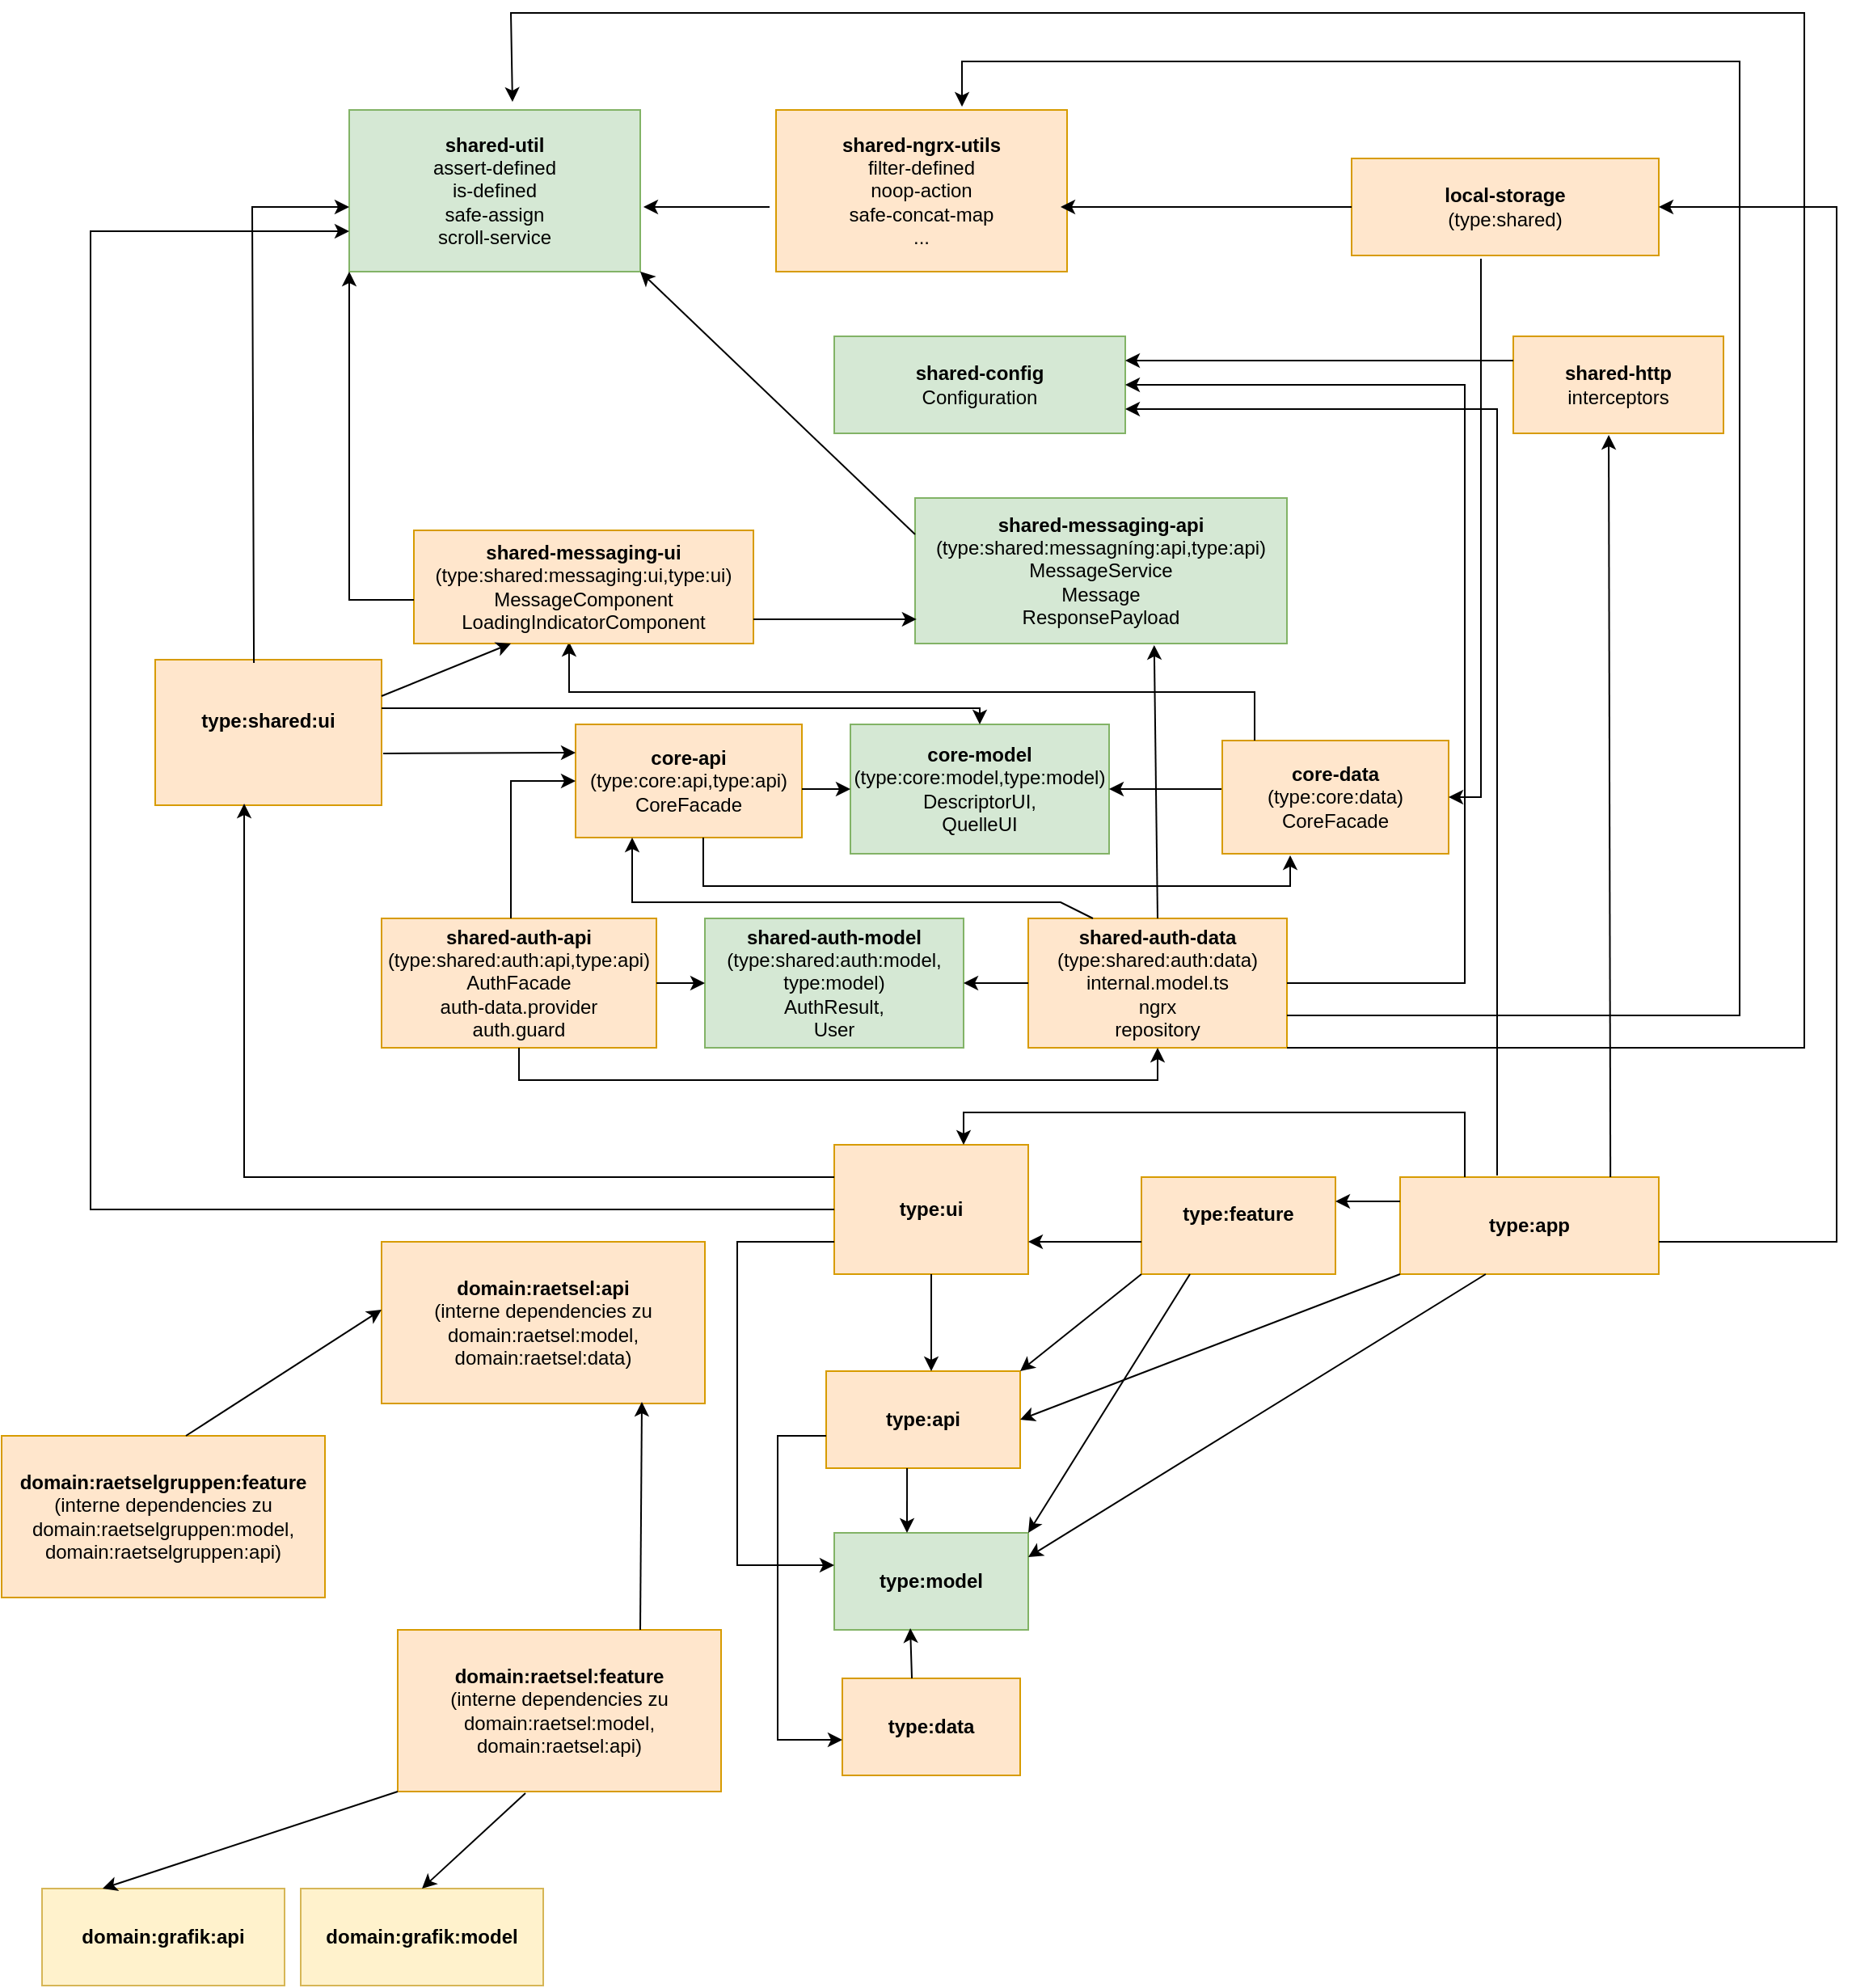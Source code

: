 <mxfile version="20.2.8" type="device"><diagram id="S5bzlISrV98kfpMs05WD" name="Seite-1"><mxGraphModel dx="1822" dy="1278" grid="1" gridSize="10" guides="1" tooltips="1" connect="1" arrows="1" fold="1" page="0" pageScale="1" pageWidth="827" pageHeight="1169" math="0" shadow="0"><root><mxCell id="0"/><mxCell id="1" parent="0"/><mxCell id="IZ4Qalh-q-cCPiJiUEL_-2" value="&lt;b&gt;shared-util&lt;/b&gt;&lt;br&gt;assert-defined&lt;br&gt;is-defined&lt;br&gt;safe-assign&lt;br&gt;scroll-service" style="rounded=0;whiteSpace=wrap;html=1;fillColor=#d5e8d4;strokeColor=#82b366;" parent="1" vertex="1"><mxGeometry x="60" y="60" width="180" height="100" as="geometry"/></mxCell><mxCell id="IZ4Qalh-q-cCPiJiUEL_-3" value="&lt;b&gt;shared-ngrx-utils&lt;/b&gt;&lt;br&gt;filter-defined&lt;br&gt;noop-action&lt;br&gt;safe-concat-map&lt;br&gt;..." style="rounded=0;whiteSpace=wrap;html=1;fillColor=#ffe6cc;strokeColor=#d79b00;" parent="1" vertex="1"><mxGeometry x="324" y="60" width="180" height="100" as="geometry"/></mxCell><mxCell id="IZ4Qalh-q-cCPiJiUEL_-4" value="&lt;b&gt;shared-http&lt;/b&gt;&lt;br&gt;interceptors&lt;br&gt;" style="rounded=0;whiteSpace=wrap;html=1;fillColor=#ffe6cc;strokeColor=#d79b00;" parent="1" vertex="1"><mxGeometry x="780" y="200" width="130" height="60" as="geometry"/></mxCell><mxCell id="IZ4Qalh-q-cCPiJiUEL_-5" value="&lt;b&gt;shared-config&lt;/b&gt;&lt;br&gt;Configuration" style="rounded=0;whiteSpace=wrap;html=1;fillColor=#d5e8d4;strokeColor=#82b366;" parent="1" vertex="1"><mxGeometry x="360" y="200" width="180" height="60" as="geometry"/></mxCell><mxCell id="IZ4Qalh-q-cCPiJiUEL_-9" value="&lt;b&gt;shared-messaging-api&lt;/b&gt;&lt;br&gt;(type:shared:messagníng:api,type:api)&lt;br&gt;MessageService&lt;br&gt;Message&lt;br&gt;ResponsePayload" style="rounded=0;whiteSpace=wrap;html=1;fillColor=#d5e8d4;strokeColor=#82b366;" parent="1" vertex="1"><mxGeometry x="410" y="300" width="230" height="90" as="geometry"/></mxCell><mxCell id="IZ4Qalh-q-cCPiJiUEL_-16" value="&lt;b&gt;shared-auth-model&lt;br&gt;&lt;/b&gt;(type:shared:auth:model,&lt;br&gt;type:model)&lt;br&gt;AuthResult,&lt;br&gt;User" style="rounded=0;whiteSpace=wrap;html=1;fillColor=#d5e8d4;strokeColor=#82b366;" parent="1" vertex="1"><mxGeometry x="280" y="560" width="160" height="80" as="geometry"/></mxCell><mxCell id="IZ4Qalh-q-cCPiJiUEL_-17" value="&lt;b&gt;shared-auth-api&lt;br&gt;&lt;/b&gt;(type:shared:auth:api,type:api)&lt;br&gt;AuthFacade&lt;br&gt;auth-data.provider&lt;br&gt;auth.guard" style="rounded=0;whiteSpace=wrap;html=1;fillColor=#ffe6cc;strokeColor=#d79b00;" parent="1" vertex="1"><mxGeometry x="80" y="560" width="170" height="80" as="geometry"/></mxCell><mxCell id="IZ4Qalh-q-cCPiJiUEL_-18" value="&lt;b&gt;shared-auth-data&lt;br&gt;&lt;/b&gt;(type:shared:auth:data)&lt;br&gt;internal.model.ts&lt;br&gt;ngrx&lt;br&gt;repository" style="rounded=0;whiteSpace=wrap;html=1;fillColor=#ffe6cc;strokeColor=#d79b00;" parent="1" vertex="1"><mxGeometry x="480" y="560" width="160" height="80" as="geometry"/></mxCell><mxCell id="IZ4Qalh-q-cCPiJiUEL_-29" value="&lt;b&gt;type:app&lt;/b&gt;" style="rounded=0;whiteSpace=wrap;html=1;fillColor=#ffe6cc;strokeColor=#d79b00;" parent="1" vertex="1"><mxGeometry x="710" y="720" width="160" height="60" as="geometry"/></mxCell><mxCell id="IZ4Qalh-q-cCPiJiUEL_-30" value="&lt;b&gt;type:feature&lt;br&gt;&lt;/b&gt;&lt;b&gt;&lt;br&gt;&lt;/b&gt;" style="rounded=0;whiteSpace=wrap;html=1;fillColor=#ffe6cc;strokeColor=#d79b00;" parent="1" vertex="1"><mxGeometry x="550" y="720" width="120" height="60" as="geometry"/></mxCell><mxCell id="IZ4Qalh-q-cCPiJiUEL_-35" value="&lt;b&gt;type:model&lt;/b&gt;" style="rounded=0;whiteSpace=wrap;html=1;fillColor=#d5e8d4;strokeColor=#82b366;" parent="1" vertex="1"><mxGeometry x="360" y="940" width="120" height="60" as="geometry"/></mxCell><mxCell id="IZ4Qalh-q-cCPiJiUEL_-36" value="&lt;b&gt;type:api&lt;/b&gt;" style="rounded=0;whiteSpace=wrap;html=1;fillColor=#ffe6cc;strokeColor=#d79b00;" parent="1" vertex="1"><mxGeometry x="355" y="840" width="120" height="60" as="geometry"/></mxCell><mxCell id="IZ4Qalh-q-cCPiJiUEL_-37" value="&lt;b&gt;type:ui&lt;/b&gt;" style="rounded=0;whiteSpace=wrap;html=1;fillColor=#ffe6cc;strokeColor=#d79b00;" parent="1" vertex="1"><mxGeometry x="360" y="700" width="120" height="80" as="geometry"/></mxCell><mxCell id="IZ4Qalh-q-cCPiJiUEL_-49" value="" style="endArrow=classic;html=1;rounded=0;entryX=1.011;entryY=0.6;entryDx=0;entryDy=0;entryPerimeter=0;" parent="1" target="IZ4Qalh-q-cCPiJiUEL_-2" edge="1"><mxGeometry width="50" height="50" relative="1" as="geometry"><mxPoint x="320" y="120" as="sourcePoint"/><mxPoint x="440" y="340" as="targetPoint"/></mxGeometry></mxCell><mxCell id="58P3tO5-Mufmt5df8jN--4" value="&lt;b&gt;core-model&lt;br&gt;&lt;/b&gt;(type:core:model,type:model)&lt;br&gt;DescriptorUI,&lt;br&gt;QuelleUI" style="rounded=0;whiteSpace=wrap;html=1;fillColor=#d5e8d4;strokeColor=#82b366;" parent="1" vertex="1"><mxGeometry x="370" y="440" width="160" height="80" as="geometry"/></mxCell><mxCell id="58P3tO5-Mufmt5df8jN--5" value="&lt;b&gt;core-api&lt;br&gt;&lt;/b&gt;(type:core:api,type:api)&lt;br&gt;CoreFacade" style="rounded=0;whiteSpace=wrap;html=1;fillColor=#ffe6cc;strokeColor=#d79b00;" parent="1" vertex="1"><mxGeometry x="200" y="440" width="140" height="70" as="geometry"/></mxCell><mxCell id="58P3tO5-Mufmt5df8jN--6" value="" style="endArrow=classic;html=1;rounded=0;" parent="1" edge="1"><mxGeometry width="50" height="50" relative="1" as="geometry"><mxPoint x="600" y="480" as="sourcePoint"/><mxPoint x="530" y="480" as="targetPoint"/></mxGeometry></mxCell><mxCell id="58P3tO5-Mufmt5df8jN--9" value="&lt;b&gt;type:data&lt;/b&gt;" style="rounded=0;whiteSpace=wrap;html=1;fillColor=#ffe6cc;strokeColor=#d79b00;" parent="1" vertex="1"><mxGeometry x="365" y="1030" width="110" height="60" as="geometry"/></mxCell><mxCell id="UGQCWqQc2iXwj7bas_la-1" value="&lt;b&gt;core-data&lt;br&gt;&lt;/b&gt;(type:core:data)&lt;br&gt;CoreFacade" style="rounded=0;whiteSpace=wrap;html=1;fillColor=#ffe6cc;strokeColor=#d79b00;" parent="1" vertex="1"><mxGeometry x="600" y="450" width="140" height="70" as="geometry"/></mxCell><mxCell id="UGQCWqQc2iXwj7bas_la-2" value="" style="endArrow=classic;html=1;rounded=0;exitX=0.143;exitY=0;exitDx=0;exitDy=0;exitPerimeter=0;entryX=0.457;entryY=0.986;entryDx=0;entryDy=0;entryPerimeter=0;" parent="1" source="UGQCWqQc2iXwj7bas_la-1" target="IZ4Qalh-q-cCPiJiUEL_-10" edge="1"><mxGeometry width="50" height="50" relative="1" as="geometry"><mxPoint x="390" y="600" as="sourcePoint"/><mxPoint x="200" y="400" as="targetPoint"/><Array as="points"><mxPoint x="620" y="420"/><mxPoint x="196" y="420"/></Array></mxGeometry></mxCell><mxCell id="UGQCWqQc2iXwj7bas_la-6" value="&lt;b&gt;local-storage&lt;/b&gt;&lt;br&gt;(type:shared)" style="rounded=0;whiteSpace=wrap;html=1;fillColor=#ffe6cc;strokeColor=#d79b00;" parent="1" vertex="1"><mxGeometry x="680" y="90" width="190" height="60" as="geometry"/></mxCell><mxCell id="UGQCWqQc2iXwj7bas_la-9" value="" style="endArrow=classic;html=1;rounded=0;" parent="1" target="58P3tO5-Mufmt5df8jN--4" edge="1"><mxGeometry width="50" height="50" relative="1" as="geometry"><mxPoint x="340" y="480" as="sourcePoint"/><mxPoint x="440" y="450" as="targetPoint"/></mxGeometry></mxCell><mxCell id="IZ4Qalh-q-cCPiJiUEL_-10" value="&lt;b&gt;shared-messaging-ui&lt;br&gt;&lt;/b&gt;(type:shared:messaging:ui,type:ui)&lt;br&gt;MessageComponent&lt;br&gt;LoadingIndicatorComponent" style="rounded=0;whiteSpace=wrap;html=1;fillColor=#ffe6cc;strokeColor=#d79b00;" parent="1" vertex="1"><mxGeometry x="100" y="320" width="210" height="70" as="geometry"/></mxCell><mxCell id="UGQCWqQc2iXwj7bas_la-12" value="" style="endArrow=classic;html=1;rounded=0;exitX=0.564;exitY=1;exitDx=0;exitDy=0;exitPerimeter=0;entryX=0.3;entryY=1.014;entryDx=0;entryDy=0;entryPerimeter=0;" parent="1" source="58P3tO5-Mufmt5df8jN--5" target="UGQCWqQc2iXwj7bas_la-1" edge="1"><mxGeometry width="50" height="50" relative="1" as="geometry"><mxPoint x="390" y="500" as="sourcePoint"/><mxPoint x="440" y="450" as="targetPoint"/><Array as="points"><mxPoint x="279" y="540"/><mxPoint x="642" y="540"/></Array></mxGeometry></mxCell><mxCell id="UGQCWqQc2iXwj7bas_la-13" value="" style="endArrow=classic;html=1;rounded=0;exitX=0;exitY=0.5;exitDx=0;exitDy=0;" parent="1" source="UGQCWqQc2iXwj7bas_la-6" edge="1"><mxGeometry width="50" height="50" relative="1" as="geometry"><mxPoint x="390" y="500" as="sourcePoint"/><mxPoint x="500" y="120" as="targetPoint"/></mxGeometry></mxCell><mxCell id="UGQCWqQc2iXwj7bas_la-14" value="" style="endArrow=classic;html=1;rounded=0;entryX=1;entryY=0.5;entryDx=0;entryDy=0;exitX=0.421;exitY=1.033;exitDx=0;exitDy=0;exitPerimeter=0;" parent="1" source="UGQCWqQc2iXwj7bas_la-6" target="UGQCWqQc2iXwj7bas_la-1" edge="1"><mxGeometry width="50" height="50" relative="1" as="geometry"><mxPoint x="720" y="150" as="sourcePoint"/><mxPoint x="440" y="450" as="targetPoint"/><Array as="points"><mxPoint x="760" y="485"/></Array></mxGeometry></mxCell><mxCell id="UGQCWqQc2iXwj7bas_la-15" value="" style="endArrow=classic;html=1;rounded=0;exitX=1;exitY=0.5;exitDx=0;exitDy=0;" parent="1" source="IZ4Qalh-q-cCPiJiUEL_-17" target="IZ4Qalh-q-cCPiJiUEL_-16" edge="1"><mxGeometry width="50" height="50" relative="1" as="geometry"><mxPoint x="390" y="500" as="sourcePoint"/><mxPoint x="440" y="450" as="targetPoint"/></mxGeometry></mxCell><mxCell id="UGQCWqQc2iXwj7bas_la-16" value="" style="endArrow=classic;html=1;rounded=0;exitX=0;exitY=0.5;exitDx=0;exitDy=0;entryX=1;entryY=0.5;entryDx=0;entryDy=0;" parent="1" source="IZ4Qalh-q-cCPiJiUEL_-18" target="IZ4Qalh-q-cCPiJiUEL_-16" edge="1"><mxGeometry width="50" height="50" relative="1" as="geometry"><mxPoint x="390" y="500" as="sourcePoint"/><mxPoint x="440" y="450" as="targetPoint"/></mxGeometry></mxCell><mxCell id="UGQCWqQc2iXwj7bas_la-17" value="" style="endArrow=classic;html=1;rounded=0;exitX=0.5;exitY=1;exitDx=0;exitDy=0;entryX=0.5;entryY=1;entryDx=0;entryDy=0;" parent="1" source="IZ4Qalh-q-cCPiJiUEL_-17" target="IZ4Qalh-q-cCPiJiUEL_-18" edge="1"><mxGeometry width="50" height="50" relative="1" as="geometry"><mxPoint x="390" y="500" as="sourcePoint"/><mxPoint x="440" y="450" as="targetPoint"/><Array as="points"><mxPoint x="165" y="660"/><mxPoint x="560" y="660"/></Array></mxGeometry></mxCell><mxCell id="UGQCWqQc2iXwj7bas_la-18" value="" style="endArrow=classic;html=1;rounded=0;entryX=0;entryY=0.5;entryDx=0;entryDy=0;" parent="1" target="58P3tO5-Mufmt5df8jN--5" edge="1"><mxGeometry width="50" height="50" relative="1" as="geometry"><mxPoint x="160" y="560" as="sourcePoint"/><mxPoint x="440" y="450" as="targetPoint"/><Array as="points"><mxPoint x="160" y="475"/></Array></mxGeometry></mxCell><mxCell id="UGQCWqQc2iXwj7bas_la-19" value="" style="endArrow=classic;html=1;rounded=0;exitX=0.5;exitY=0;exitDx=0;exitDy=0;entryX=0.643;entryY=1.011;entryDx=0;entryDy=0;entryPerimeter=0;" parent="1" source="IZ4Qalh-q-cCPiJiUEL_-18" target="IZ4Qalh-q-cCPiJiUEL_-9" edge="1"><mxGeometry width="50" height="50" relative="1" as="geometry"><mxPoint x="390" y="500" as="sourcePoint"/><mxPoint x="440" y="450" as="targetPoint"/></mxGeometry></mxCell><mxCell id="UGQCWqQc2iXwj7bas_la-20" value="" style="endArrow=classic;html=1;rounded=0;exitX=0;exitY=0.25;exitDx=0;exitDy=0;entryX=1;entryY=1;entryDx=0;entryDy=0;" parent="1" source="IZ4Qalh-q-cCPiJiUEL_-9" target="IZ4Qalh-q-cCPiJiUEL_-2" edge="1"><mxGeometry width="50" height="50" relative="1" as="geometry"><mxPoint x="390" y="440" as="sourcePoint"/><mxPoint x="440" y="390" as="targetPoint"/></mxGeometry></mxCell><mxCell id="UGQCWqQc2iXwj7bas_la-21" value="" style="endArrow=classic;html=1;rounded=0;exitX=1;exitY=0.5;exitDx=0;exitDy=0;entryX=1;entryY=0.5;entryDx=0;entryDy=0;" parent="1" source="IZ4Qalh-q-cCPiJiUEL_-18" target="IZ4Qalh-q-cCPiJiUEL_-5" edge="1"><mxGeometry width="50" height="50" relative="1" as="geometry"><mxPoint x="390" y="440" as="sourcePoint"/><mxPoint x="440" y="390" as="targetPoint"/><Array as="points"><mxPoint x="750" y="600"/><mxPoint x="750" y="230"/></Array></mxGeometry></mxCell><mxCell id="UGQCWqQc2iXwj7bas_la-22" value="" style="endArrow=classic;html=1;rounded=0;exitX=1;exitY=0.75;exitDx=0;exitDy=0;entryX=0.639;entryY=-0.02;entryDx=0;entryDy=0;entryPerimeter=0;" parent="1" source="IZ4Qalh-q-cCPiJiUEL_-18" target="IZ4Qalh-q-cCPiJiUEL_-3" edge="1"><mxGeometry width="50" height="50" relative="1" as="geometry"><mxPoint x="390" y="440" as="sourcePoint"/><mxPoint x="440" y="390" as="targetPoint"/><Array as="points"><mxPoint x="920" y="620"/><mxPoint x="920" y="30"/><mxPoint x="439" y="30"/></Array></mxGeometry></mxCell><mxCell id="UGQCWqQc2iXwj7bas_la-23" value="" style="endArrow=classic;html=1;rounded=0;exitX=1;exitY=1;exitDx=0;exitDy=0;entryX=0.561;entryY=-0.05;entryDx=0;entryDy=0;entryPerimeter=0;" parent="1" source="IZ4Qalh-q-cCPiJiUEL_-18" target="IZ4Qalh-q-cCPiJiUEL_-2" edge="1"><mxGeometry width="50" height="50" relative="1" as="geometry"><mxPoint x="390" y="440" as="sourcePoint"/><mxPoint x="440" y="390" as="targetPoint"/><Array as="points"><mxPoint x="960" y="640"/><mxPoint x="960"/><mxPoint x="160"/></Array></mxGeometry></mxCell><mxCell id="UGQCWqQc2iXwj7bas_la-25" value="" style="endArrow=classic;html=1;rounded=0;exitX=0.25;exitY=0;exitDx=0;exitDy=0;entryX=0.25;entryY=1;entryDx=0;entryDy=0;" parent="1" source="IZ4Qalh-q-cCPiJiUEL_-18" target="58P3tO5-Mufmt5df8jN--5" edge="1"><mxGeometry width="50" height="50" relative="1" as="geometry"><mxPoint x="390" y="440" as="sourcePoint"/><mxPoint x="440" y="390" as="targetPoint"/><Array as="points"><mxPoint x="500" y="550"/><mxPoint x="235" y="550"/></Array></mxGeometry></mxCell><mxCell id="UGQCWqQc2iXwj7bas_la-28" value="" style="endArrow=classic;html=1;rounded=0;entryX=0.004;entryY=0.833;entryDx=0;entryDy=0;entryPerimeter=0;" parent="1" target="IZ4Qalh-q-cCPiJiUEL_-9" edge="1"><mxGeometry width="50" height="50" relative="1" as="geometry"><mxPoint x="310" y="375" as="sourcePoint"/><mxPoint x="440" y="390" as="targetPoint"/></mxGeometry></mxCell><mxCell id="UGQCWqQc2iXwj7bas_la-29" value="" style="endArrow=classic;html=1;rounded=0;entryX=0;entryY=1;entryDx=0;entryDy=0;exitX=0;exitY=0.614;exitDx=0;exitDy=0;exitPerimeter=0;" parent="1" source="IZ4Qalh-q-cCPiJiUEL_-10" target="IZ4Qalh-q-cCPiJiUEL_-2" edge="1"><mxGeometry width="50" height="50" relative="1" as="geometry"><mxPoint x="100" y="360" as="sourcePoint"/><mxPoint x="440" y="390" as="targetPoint"/><Array as="points"><mxPoint x="60" y="363"/></Array></mxGeometry></mxCell><mxCell id="UGQCWqQc2iXwj7bas_la-31" value="" style="endArrow=classic;html=1;rounded=0;exitX=0;exitY=0.25;exitDx=0;exitDy=0;entryX=1;entryY=0.25;entryDx=0;entryDy=0;" parent="1" source="IZ4Qalh-q-cCPiJiUEL_-4" target="IZ4Qalh-q-cCPiJiUEL_-5" edge="1"><mxGeometry width="50" height="50" relative="1" as="geometry"><mxPoint x="390" y="360" as="sourcePoint"/><mxPoint x="440" y="310" as="targetPoint"/></mxGeometry></mxCell><mxCell id="UGQCWqQc2iXwj7bas_la-32" value="" style="endArrow=classic;html=1;rounded=0;entryX=1;entryY=0.75;entryDx=0;entryDy=0;" parent="1" target="IZ4Qalh-q-cCPiJiUEL_-5" edge="1"><mxGeometry width="50" height="50" relative="1" as="geometry"><mxPoint x="770" y="719" as="sourcePoint"/><mxPoint x="440" y="470" as="targetPoint"/><Array as="points"><mxPoint x="770" y="245"/></Array></mxGeometry></mxCell><mxCell id="UGQCWqQc2iXwj7bas_la-33" value="" style="endArrow=classic;html=1;rounded=0;entryX=1;entryY=0.5;entryDx=0;entryDy=0;" parent="1" target="UGQCWqQc2iXwj7bas_la-6" edge="1"><mxGeometry width="50" height="50" relative="1" as="geometry"><mxPoint x="870" y="760" as="sourcePoint"/><mxPoint x="440" y="470" as="targetPoint"/><Array as="points"><mxPoint x="980" y="760"/><mxPoint x="980" y="120"/></Array></mxGeometry></mxCell><mxCell id="UGQCWqQc2iXwj7bas_la-34" value="" style="endArrow=classic;html=1;rounded=0;entryX=0.454;entryY=1.017;entryDx=0;entryDy=0;exitX=0.813;exitY=0;exitDx=0;exitDy=0;exitPerimeter=0;entryPerimeter=0;" parent="1" source="IZ4Qalh-q-cCPiJiUEL_-29" target="IZ4Qalh-q-cCPiJiUEL_-4" edge="1"><mxGeometry width="50" height="50" relative="1" as="geometry"><mxPoint x="840" y="720" as="sourcePoint"/><mxPoint x="440" y="470" as="targetPoint"/></mxGeometry></mxCell><mxCell id="UGQCWqQc2iXwj7bas_la-35" value="" style="endArrow=classic;html=1;rounded=0;exitX=0.391;exitY=0;exitDx=0;exitDy=0;exitPerimeter=0;entryX=0.392;entryY=0.983;entryDx=0;entryDy=0;entryPerimeter=0;" parent="1" source="58P3tO5-Mufmt5df8jN--9" target="IZ4Qalh-q-cCPiJiUEL_-35" edge="1"><mxGeometry width="50" height="50" relative="1" as="geometry"><mxPoint x="405" y="1020" as="sourcePoint"/><mxPoint x="365" y="780" as="targetPoint"/></mxGeometry></mxCell><mxCell id="UGQCWqQc2iXwj7bas_la-36" value="" style="endArrow=classic;html=1;rounded=0;exitX=0.417;exitY=1;exitDx=0;exitDy=0;exitPerimeter=0;entryX=0.375;entryY=0;entryDx=0;entryDy=0;entryPerimeter=0;" parent="1" source="IZ4Qalh-q-cCPiJiUEL_-36" target="IZ4Qalh-q-cCPiJiUEL_-35" edge="1"><mxGeometry width="50" height="50" relative="1" as="geometry"><mxPoint x="315" y="830" as="sourcePoint"/><mxPoint x="365" y="780" as="targetPoint"/></mxGeometry></mxCell><mxCell id="UGQCWqQc2iXwj7bas_la-37" value="" style="endArrow=classic;html=1;rounded=0;" parent="1" edge="1"><mxGeometry width="50" height="50" relative="1" as="geometry"><mxPoint x="355" y="880" as="sourcePoint"/><mxPoint x="365" y="1068" as="targetPoint"/><Array as="points"><mxPoint x="325" y="880"/><mxPoint x="325" y="1068"/></Array></mxGeometry></mxCell><mxCell id="UGQCWqQc2iXwj7bas_la-38" value="&lt;b&gt;type:shared:ui&lt;br&gt;&lt;/b&gt;&lt;b&gt;&lt;br&gt;&lt;/b&gt;" style="rounded=0;whiteSpace=wrap;html=1;fillColor=#ffe6cc;strokeColor=#d79b00;" parent="1" vertex="1"><mxGeometry x="-60" y="400" width="140" height="90" as="geometry"/></mxCell><mxCell id="UGQCWqQc2iXwj7bas_la-39" value="" style="endArrow=classic;html=1;rounded=0;exitX=1;exitY=0.25;exitDx=0;exitDy=0;" parent="1" source="UGQCWqQc2iXwj7bas_la-38" edge="1"><mxGeometry width="50" height="50" relative="1" as="geometry"><mxPoint x="390" y="470" as="sourcePoint"/><mxPoint x="160" y="390" as="targetPoint"/></mxGeometry></mxCell><mxCell id="UGQCWqQc2iXwj7bas_la-40" value="" style="endArrow=classic;html=1;rounded=0;entryX=0.5;entryY=0;entryDx=0;entryDy=0;" parent="1" target="58P3tO5-Mufmt5df8jN--4" edge="1"><mxGeometry width="50" height="50" relative="1" as="geometry"><mxPoint x="80" y="430" as="sourcePoint"/><mxPoint x="440" y="420" as="targetPoint"/><Array as="points"><mxPoint x="450" y="430"/></Array></mxGeometry></mxCell><mxCell id="UGQCWqQc2iXwj7bas_la-41" value="" style="endArrow=classic;html=1;rounded=0;exitX=0.436;exitY=0.022;exitDx=0;exitDy=0;exitPerimeter=0;" parent="1" source="UGQCWqQc2iXwj7bas_la-38" edge="1"><mxGeometry width="50" height="50" relative="1" as="geometry"><mxPoint x="390" y="470" as="sourcePoint"/><mxPoint x="60" y="120" as="targetPoint"/><Array as="points"><mxPoint y="120"/></Array></mxGeometry></mxCell><mxCell id="UGQCWqQc2iXwj7bas_la-42" value="" style="endArrow=classic;html=1;rounded=0;entryX=0;entryY=0.75;entryDx=0;entryDy=0;" parent="1" target="IZ4Qalh-q-cCPiJiUEL_-2" edge="1"><mxGeometry width="50" height="50" relative="1" as="geometry"><mxPoint x="360" y="740" as="sourcePoint"/><mxPoint x="440" y="440" as="targetPoint"/><Array as="points"><mxPoint x="-100" y="740"/><mxPoint x="-100" y="135"/></Array></mxGeometry></mxCell><mxCell id="UGQCWqQc2iXwj7bas_la-43" value="" style="endArrow=classic;html=1;rounded=0;exitX=0;exitY=0.25;exitDx=0;exitDy=0;entryX=0.393;entryY=0.989;entryDx=0;entryDy=0;entryPerimeter=0;" parent="1" source="IZ4Qalh-q-cCPiJiUEL_-37" target="UGQCWqQc2iXwj7bas_la-38" edge="1"><mxGeometry width="50" height="50" relative="1" as="geometry"><mxPoint x="390" y="490" as="sourcePoint"/><mxPoint x="440" y="440" as="targetPoint"/><Array as="points"><mxPoint x="-5" y="720"/></Array></mxGeometry></mxCell><mxCell id="UGQCWqQc2iXwj7bas_la-44" value="" style="endArrow=classic;html=1;rounded=0;exitX=0.5;exitY=1;exitDx=0;exitDy=0;" parent="1" source="IZ4Qalh-q-cCPiJiUEL_-37" edge="1"><mxGeometry width="50" height="50" relative="1" as="geometry"><mxPoint x="390" y="750" as="sourcePoint"/><mxPoint x="420" y="840" as="targetPoint"/></mxGeometry></mxCell><mxCell id="UGQCWqQc2iXwj7bas_la-45" value="" style="endArrow=classic;html=1;rounded=0;exitX=0;exitY=0.75;exitDx=0;exitDy=0;" parent="1" source="IZ4Qalh-q-cCPiJiUEL_-37" edge="1"><mxGeometry width="50" height="50" relative="1" as="geometry"><mxPoint x="390" y="750" as="sourcePoint"/><mxPoint x="360" y="960" as="targetPoint"/><Array as="points"><mxPoint x="300" y="760"/><mxPoint x="300" y="960"/></Array></mxGeometry></mxCell><mxCell id="UGQCWqQc2iXwj7bas_la-46" value="" style="endArrow=classic;html=1;rounded=0;entryX=1;entryY=0.75;entryDx=0;entryDy=0;" parent="1" target="IZ4Qalh-q-cCPiJiUEL_-37" edge="1"><mxGeometry width="50" height="50" relative="1" as="geometry"><mxPoint x="550" y="760" as="sourcePoint"/><mxPoint x="440" y="700" as="targetPoint"/></mxGeometry></mxCell><mxCell id="UGQCWqQc2iXwj7bas_la-47" value="" style="endArrow=classic;html=1;rounded=0;exitX=0;exitY=1;exitDx=0;exitDy=0;entryX=1;entryY=0;entryDx=0;entryDy=0;" parent="1" source="IZ4Qalh-q-cCPiJiUEL_-30" target="IZ4Qalh-q-cCPiJiUEL_-36" edge="1"><mxGeometry width="50" height="50" relative="1" as="geometry"><mxPoint x="390" y="750" as="sourcePoint"/><mxPoint x="440" y="700" as="targetPoint"/></mxGeometry></mxCell><mxCell id="UGQCWqQc2iXwj7bas_la-48" value="" style="endArrow=classic;html=1;rounded=0;exitX=0.25;exitY=1;exitDx=0;exitDy=0;entryX=1;entryY=0;entryDx=0;entryDy=0;" parent="1" source="IZ4Qalh-q-cCPiJiUEL_-30" target="IZ4Qalh-q-cCPiJiUEL_-35" edge="1"><mxGeometry width="50" height="50" relative="1" as="geometry"><mxPoint x="390" y="750" as="sourcePoint"/><mxPoint x="440" y="700" as="targetPoint"/></mxGeometry></mxCell><mxCell id="UGQCWqQc2iXwj7bas_la-49" value="" style="endArrow=classic;html=1;rounded=0;entryX=1;entryY=0.25;entryDx=0;entryDy=0;exitX=0;exitY=0.25;exitDx=0;exitDy=0;" parent="1" source="IZ4Qalh-q-cCPiJiUEL_-29" target="IZ4Qalh-q-cCPiJiUEL_-30" edge="1"><mxGeometry width="50" height="50" relative="1" as="geometry"><mxPoint x="710" y="760" as="sourcePoint"/><mxPoint x="440" y="700" as="targetPoint"/></mxGeometry></mxCell><mxCell id="UGQCWqQc2iXwj7bas_la-50" value="" style="endArrow=classic;html=1;rounded=0;exitX=0;exitY=1;exitDx=0;exitDy=0;entryX=1;entryY=0.5;entryDx=0;entryDy=0;" parent="1" source="IZ4Qalh-q-cCPiJiUEL_-29" target="IZ4Qalh-q-cCPiJiUEL_-36" edge="1"><mxGeometry width="50" height="50" relative="1" as="geometry"><mxPoint x="390" y="750" as="sourcePoint"/><mxPoint x="440" y="700" as="targetPoint"/></mxGeometry></mxCell><mxCell id="UGQCWqQc2iXwj7bas_la-51" value="" style="endArrow=classic;html=1;rounded=0;exitX=0.331;exitY=1;exitDx=0;exitDy=0;exitPerimeter=0;entryX=1;entryY=0.25;entryDx=0;entryDy=0;" parent="1" source="IZ4Qalh-q-cCPiJiUEL_-29" target="IZ4Qalh-q-cCPiJiUEL_-35" edge="1"><mxGeometry width="50" height="50" relative="1" as="geometry"><mxPoint x="390" y="750" as="sourcePoint"/><mxPoint x="440" y="700" as="targetPoint"/></mxGeometry></mxCell><mxCell id="UGQCWqQc2iXwj7bas_la-52" value="" style="endArrow=classic;html=1;rounded=0;exitX=0.25;exitY=0;exitDx=0;exitDy=0;" parent="1" source="IZ4Qalh-q-cCPiJiUEL_-29" edge="1"><mxGeometry width="50" height="50" relative="1" as="geometry"><mxPoint x="390" y="750" as="sourcePoint"/><mxPoint x="440" y="700" as="targetPoint"/><Array as="points"><mxPoint x="750" y="680"/><mxPoint x="440" y="680"/></Array></mxGeometry></mxCell><mxCell id="UGQCWqQc2iXwj7bas_la-53" value="&lt;b&gt;domain:raetsel:feature&lt;/b&gt;&lt;br&gt;(interne dependencies zu domain:raetsel:model,&lt;br&gt;domain:raetsel:api)" style="rounded=0;whiteSpace=wrap;html=1;fillColor=#ffe6cc;strokeColor=#d79b00;" parent="1" vertex="1"><mxGeometry x="90" y="1000" width="200" height="100" as="geometry"/></mxCell><mxCell id="UGQCWqQc2iXwj7bas_la-54" value="&lt;b&gt;domain:grafik:api&lt;/b&gt;" style="rounded=0;whiteSpace=wrap;html=1;fillColor=#fff2cc;strokeColor=#d6b656;" parent="1" vertex="1"><mxGeometry x="-130" y="1160" width="150" height="60" as="geometry"/></mxCell><mxCell id="UGQCWqQc2iXwj7bas_la-55" value="&lt;b&gt;domain:grafik:model&lt;/b&gt;" style="rounded=0;whiteSpace=wrap;html=1;fillColor=#fff2cc;strokeColor=#d6b656;" parent="1" vertex="1"><mxGeometry x="30" y="1160" width="150" height="60" as="geometry"/></mxCell><mxCell id="UGQCWqQc2iXwj7bas_la-56" value="" style="endArrow=classic;html=1;rounded=0;exitX=0;exitY=1;exitDx=0;exitDy=0;entryX=0.25;entryY=0;entryDx=0;entryDy=0;" parent="1" source="UGQCWqQc2iXwj7bas_la-53" target="UGQCWqQc2iXwj7bas_la-54" edge="1"><mxGeometry width="50" height="50" relative="1" as="geometry"><mxPoint x="340" y="1120" as="sourcePoint"/><mxPoint x="390" y="1070" as="targetPoint"/></mxGeometry></mxCell><mxCell id="UGQCWqQc2iXwj7bas_la-57" value="" style="endArrow=classic;html=1;rounded=0;exitX=0.395;exitY=1.01;exitDx=0;exitDy=0;exitPerimeter=0;entryX=0.5;entryY=0;entryDx=0;entryDy=0;" parent="1" source="UGQCWqQc2iXwj7bas_la-53" edge="1" target="UGQCWqQc2iXwj7bas_la-55"><mxGeometry width="50" height="50" relative="1" as="geometry"><mxPoint x="340" y="1120" as="sourcePoint"/><mxPoint x="69" y="1160" as="targetPoint"/></mxGeometry></mxCell><mxCell id="7t3r2iRLsfdEFhjcAhA6-1" value="" style="endArrow=classic;html=1;rounded=0;exitX=1.007;exitY=0.644;exitDx=0;exitDy=0;exitPerimeter=0;entryX=0;entryY=0.25;entryDx=0;entryDy=0;" edge="1" parent="1" source="UGQCWqQc2iXwj7bas_la-38" target="58P3tO5-Mufmt5df8jN--5"><mxGeometry width="50" height="50" relative="1" as="geometry"><mxPoint x="420" y="500" as="sourcePoint"/><mxPoint x="470" y="450" as="targetPoint"/></mxGeometry></mxCell><mxCell id="7t3r2iRLsfdEFhjcAhA6-2" value="&lt;b&gt;domain:raetselgruppen:feature&lt;/b&gt;&lt;br&gt;(interne dependencies zu domain:raetselgruppen:model,&lt;br&gt;domain:raetselgruppen:api)" style="rounded=0;whiteSpace=wrap;html=1;fillColor=#ffe6cc;strokeColor=#d79b00;" vertex="1" parent="1"><mxGeometry x="-155" y="880" width="200" height="100" as="geometry"/></mxCell><mxCell id="7t3r2iRLsfdEFhjcAhA6-3" value="&lt;b&gt;domain:raetsel:api&lt;/b&gt;&lt;br&gt;(interne dependencies zu domain:raetsel:model,&lt;br&gt;domain:raetsel:data)" style="rounded=0;whiteSpace=wrap;html=1;fillColor=#ffe6cc;strokeColor=#d79b00;" vertex="1" parent="1"><mxGeometry x="80" y="760" width="200" height="100" as="geometry"/></mxCell><mxCell id="7t3r2iRLsfdEFhjcAhA6-6" value="" style="endArrow=classic;html=1;rounded=0;exitX=0.75;exitY=0;exitDx=0;exitDy=0;entryX=0.805;entryY=0.99;entryDx=0;entryDy=0;entryPerimeter=0;" edge="1" parent="1" source="UGQCWqQc2iXwj7bas_la-53" target="7t3r2iRLsfdEFhjcAhA6-3"><mxGeometry width="50" height="50" relative="1" as="geometry"><mxPoint x="190" y="950" as="sourcePoint"/><mxPoint x="240" y="900" as="targetPoint"/></mxGeometry></mxCell><mxCell id="7t3r2iRLsfdEFhjcAhA6-7" value="" style="endArrow=classic;html=1;rounded=0;exitX=0.57;exitY=0;exitDx=0;exitDy=0;exitPerimeter=0;entryX=0;entryY=0.42;entryDx=0;entryDy=0;entryPerimeter=0;" edge="1" parent="1" source="7t3r2iRLsfdEFhjcAhA6-2" target="7t3r2iRLsfdEFhjcAhA6-3"><mxGeometry width="50" height="50" relative="1" as="geometry"><mxPoint x="420" y="920" as="sourcePoint"/><mxPoint x="470" y="870" as="targetPoint"/></mxGeometry></mxCell></root></mxGraphModel></diagram></mxfile>